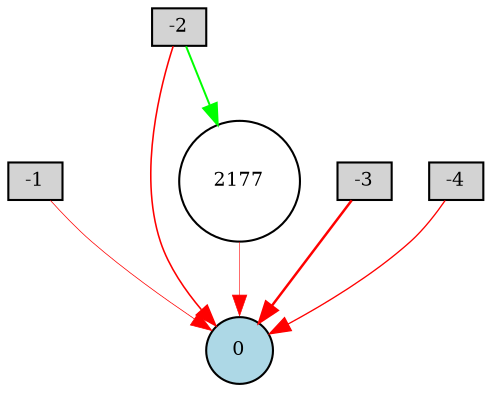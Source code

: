 digraph {
	node [fontsize=9 height=0.2 shape=circle width=0.2]
	-1 [fillcolor=lightgray shape=box style=filled]
	-2 [fillcolor=lightgray shape=box style=filled]
	-3 [fillcolor=lightgray shape=box style=filled]
	-4 [fillcolor=lightgray shape=box style=filled]
	0 [fillcolor=lightblue style=filled]
	2177 [fillcolor=white style=filled]
	-2 -> 2177 [color=green penwidth=0.9507782081181 style=solid]
	-1 -> 0 [color=red penwidth=0.35242063035987425 style=solid]
	-4 -> 0 [color=red penwidth=0.6358063524263052 style=solid]
	2177 -> 0 [color=red penwidth=0.27849876220705494 style=solid]
	-3 -> 0 [color=red penwidth=1.1851197763618275 style=solid]
	-2 -> 0 [color=red penwidth=0.7565293325764102 style=solid]
}
